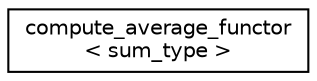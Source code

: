 digraph "Graphical Class Hierarchy"
{
  edge [fontname="Helvetica",fontsize="10",labelfontname="Helvetica",labelfontsize="10"];
  node [fontname="Helvetica",fontsize="10",shape=record];
  rankdir="LR";
  Node0 [label="compute_average_functor\l\< sum_type \>",height=0.2,width=0.4,color="black", fillcolor="white", style="filled",URL="$structcompute__average__functor.html",tooltip="Functor for compute_average to be used with type_dispatcher "];
}

